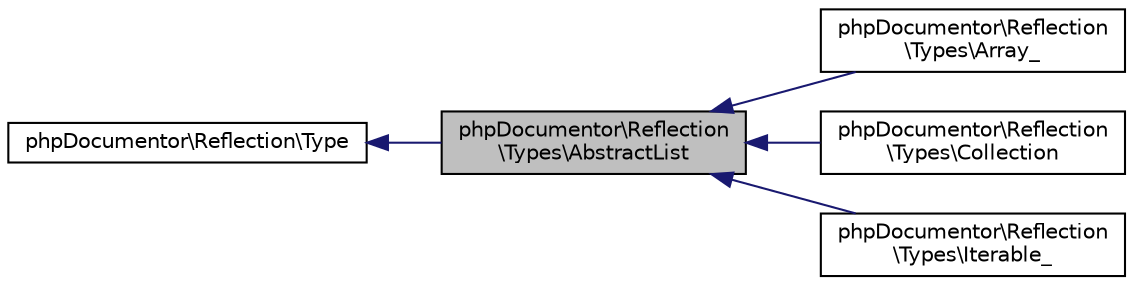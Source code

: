digraph "phpDocumentor\Reflection\Types\AbstractList"
{
  edge [fontname="Helvetica",fontsize="10",labelfontname="Helvetica",labelfontsize="10"];
  node [fontname="Helvetica",fontsize="10",shape=record];
  rankdir="LR";
  Node0 [label="phpDocumentor\\Reflection\l\\Types\\AbstractList",height=0.2,width=0.4,color="black", fillcolor="grey75", style="filled", fontcolor="black"];
  Node1 -> Node0 [dir="back",color="midnightblue",fontsize="10",style="solid",fontname="Helvetica"];
  Node1 [label="phpDocumentor\\Reflection\\Type",height=0.2,width=0.4,color="black", fillcolor="white", style="filled",URL="$interfacephpDocumentor_1_1Reflection_1_1Type.html"];
  Node0 -> Node2 [dir="back",color="midnightblue",fontsize="10",style="solid",fontname="Helvetica"];
  Node2 [label="phpDocumentor\\Reflection\l\\Types\\Array_",height=0.2,width=0.4,color="black", fillcolor="white", style="filled",URL="$classphpDocumentor_1_1Reflection_1_1Types_1_1Array__.html"];
  Node0 -> Node3 [dir="back",color="midnightblue",fontsize="10",style="solid",fontname="Helvetica"];
  Node3 [label="phpDocumentor\\Reflection\l\\Types\\Collection",height=0.2,width=0.4,color="black", fillcolor="white", style="filled",URL="$classphpDocumentor_1_1Reflection_1_1Types_1_1Collection.html"];
  Node0 -> Node4 [dir="back",color="midnightblue",fontsize="10",style="solid",fontname="Helvetica"];
  Node4 [label="phpDocumentor\\Reflection\l\\Types\\Iterable_",height=0.2,width=0.4,color="black", fillcolor="white", style="filled",URL="$classphpDocumentor_1_1Reflection_1_1Types_1_1Iterable__.html"];
}
